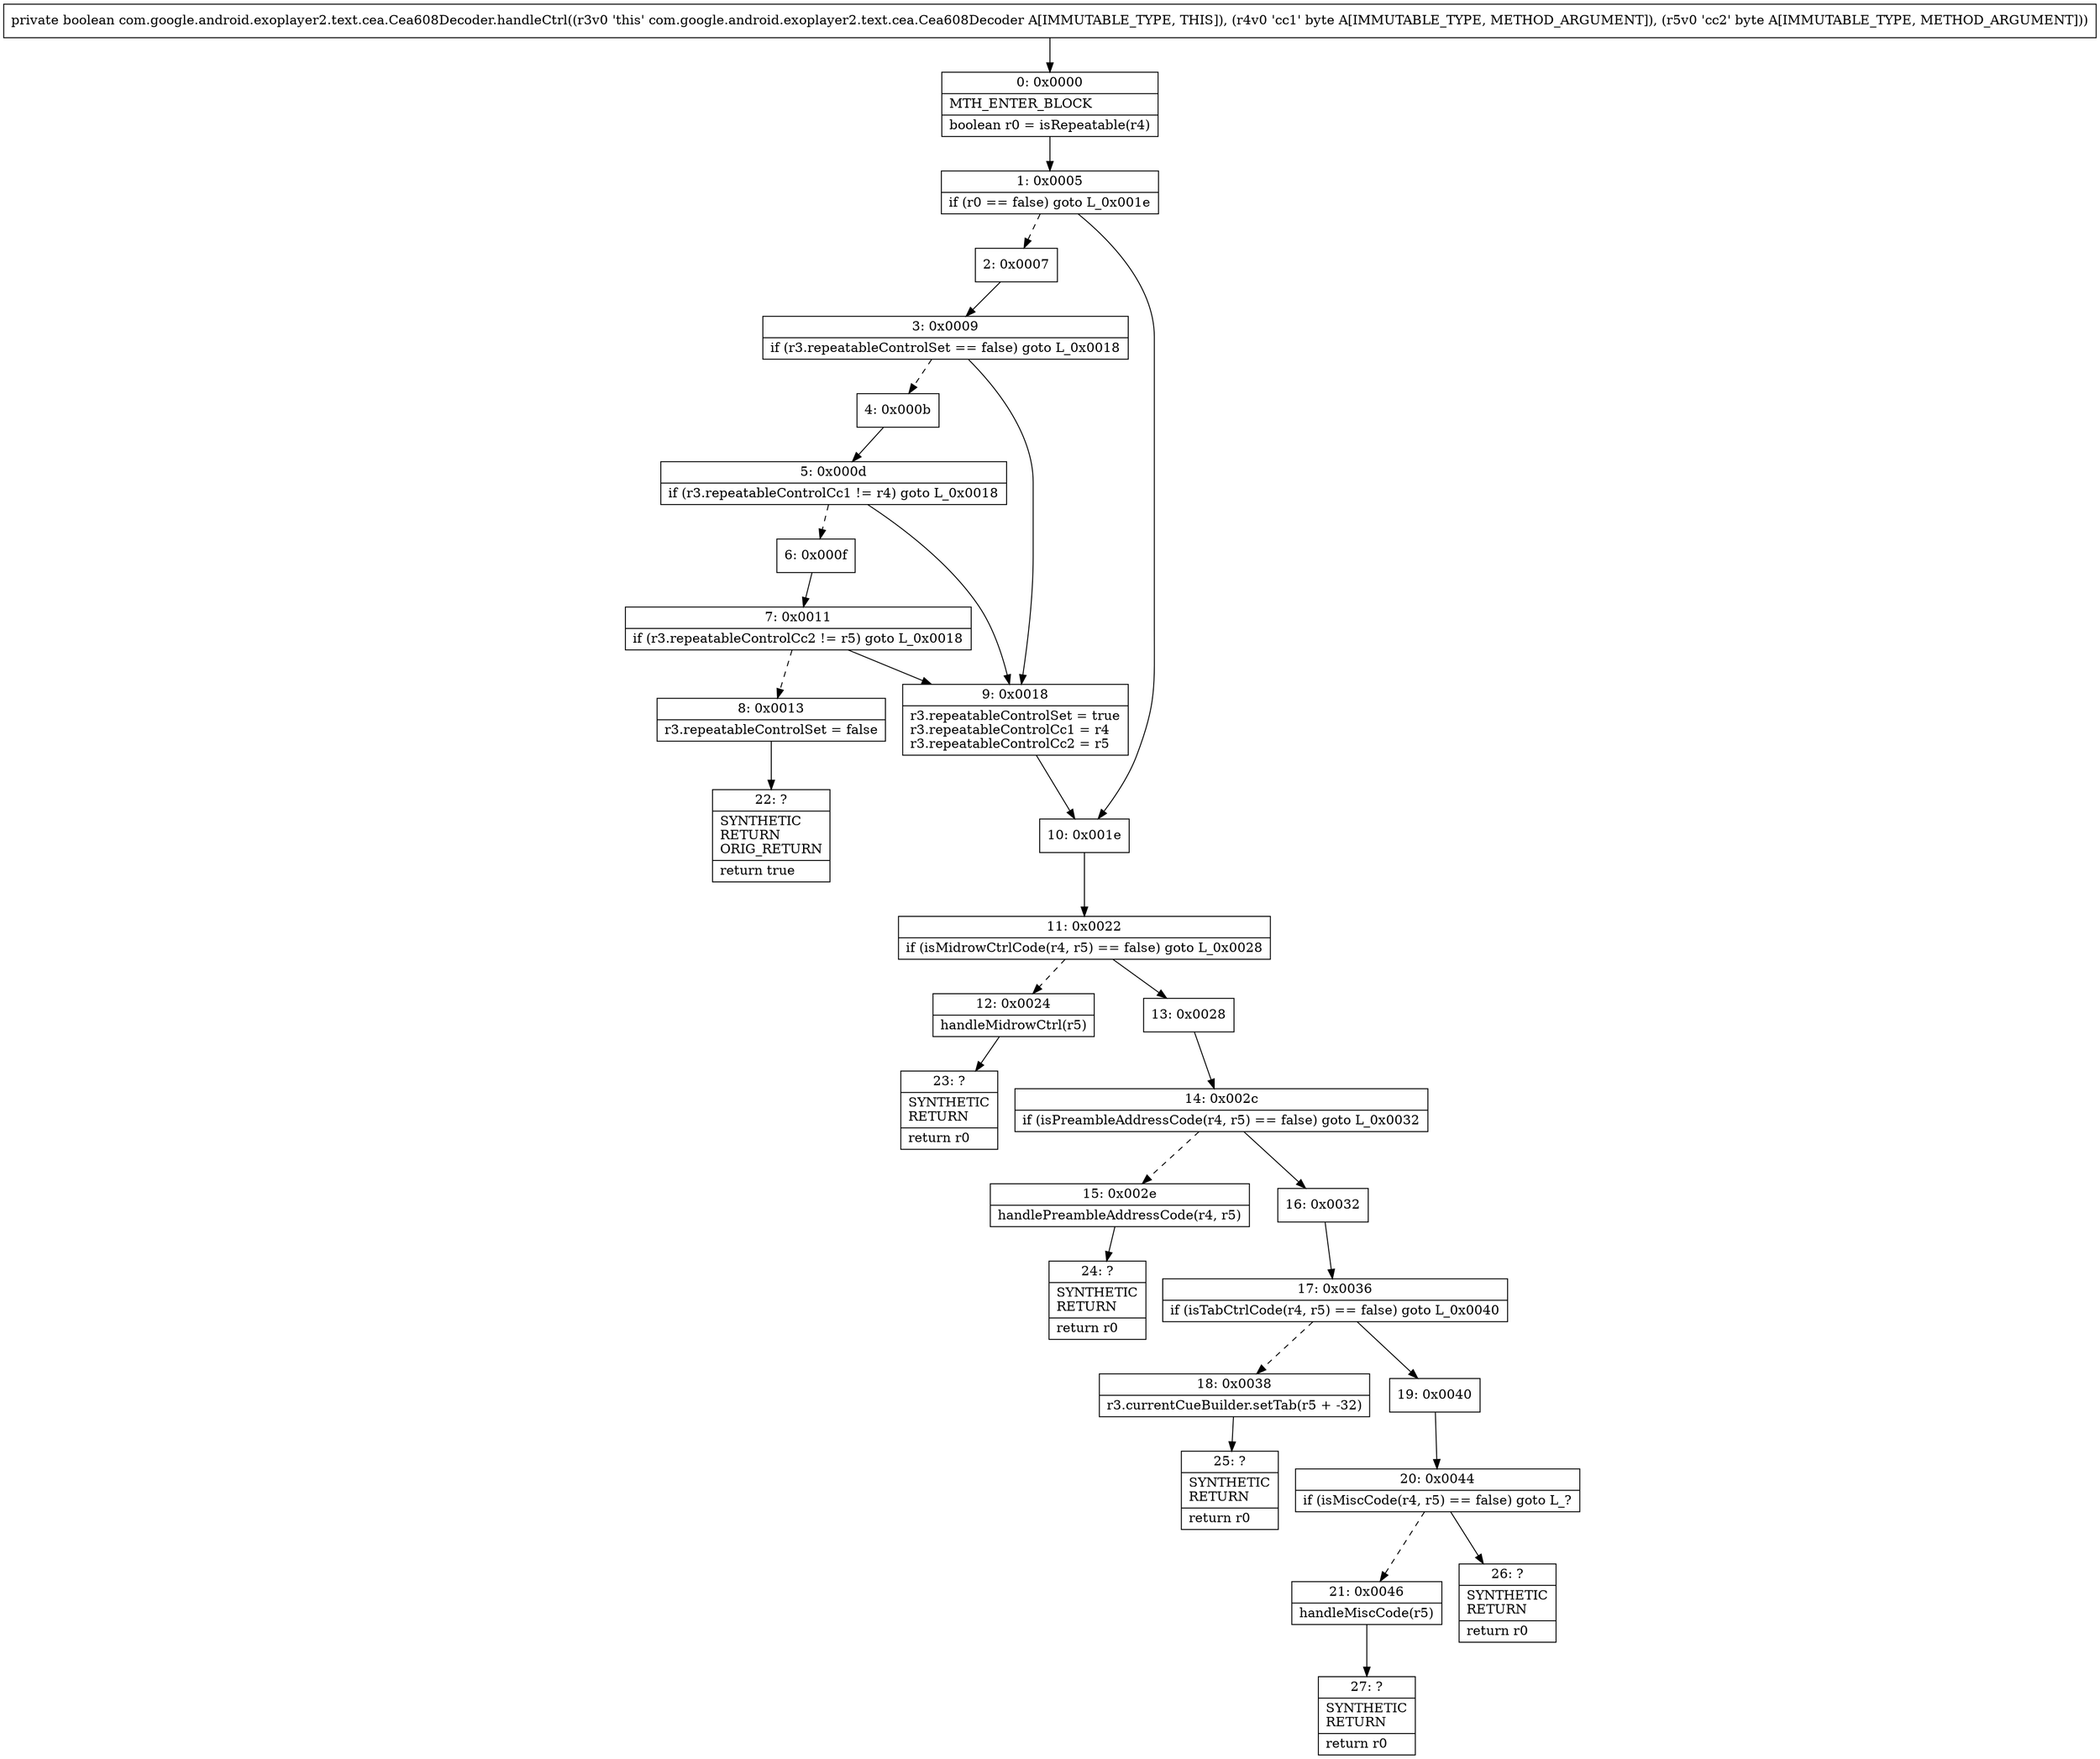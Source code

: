 digraph "CFG forcom.google.android.exoplayer2.text.cea.Cea608Decoder.handleCtrl(BB)Z" {
Node_0 [shape=record,label="{0\:\ 0x0000|MTH_ENTER_BLOCK\l|boolean r0 = isRepeatable(r4)\l}"];
Node_1 [shape=record,label="{1\:\ 0x0005|if (r0 == false) goto L_0x001e\l}"];
Node_2 [shape=record,label="{2\:\ 0x0007}"];
Node_3 [shape=record,label="{3\:\ 0x0009|if (r3.repeatableControlSet == false) goto L_0x0018\l}"];
Node_4 [shape=record,label="{4\:\ 0x000b}"];
Node_5 [shape=record,label="{5\:\ 0x000d|if (r3.repeatableControlCc1 != r4) goto L_0x0018\l}"];
Node_6 [shape=record,label="{6\:\ 0x000f}"];
Node_7 [shape=record,label="{7\:\ 0x0011|if (r3.repeatableControlCc2 != r5) goto L_0x0018\l}"];
Node_8 [shape=record,label="{8\:\ 0x0013|r3.repeatableControlSet = false\l}"];
Node_9 [shape=record,label="{9\:\ 0x0018|r3.repeatableControlSet = true\lr3.repeatableControlCc1 = r4\lr3.repeatableControlCc2 = r5\l}"];
Node_10 [shape=record,label="{10\:\ 0x001e}"];
Node_11 [shape=record,label="{11\:\ 0x0022|if (isMidrowCtrlCode(r4, r5) == false) goto L_0x0028\l}"];
Node_12 [shape=record,label="{12\:\ 0x0024|handleMidrowCtrl(r5)\l}"];
Node_13 [shape=record,label="{13\:\ 0x0028}"];
Node_14 [shape=record,label="{14\:\ 0x002c|if (isPreambleAddressCode(r4, r5) == false) goto L_0x0032\l}"];
Node_15 [shape=record,label="{15\:\ 0x002e|handlePreambleAddressCode(r4, r5)\l}"];
Node_16 [shape=record,label="{16\:\ 0x0032}"];
Node_17 [shape=record,label="{17\:\ 0x0036|if (isTabCtrlCode(r4, r5) == false) goto L_0x0040\l}"];
Node_18 [shape=record,label="{18\:\ 0x0038|r3.currentCueBuilder.setTab(r5 + \-32)\l}"];
Node_19 [shape=record,label="{19\:\ 0x0040}"];
Node_20 [shape=record,label="{20\:\ 0x0044|if (isMiscCode(r4, r5) == false) goto L_?\l}"];
Node_21 [shape=record,label="{21\:\ 0x0046|handleMiscCode(r5)\l}"];
Node_22 [shape=record,label="{22\:\ ?|SYNTHETIC\lRETURN\lORIG_RETURN\l|return true\l}"];
Node_23 [shape=record,label="{23\:\ ?|SYNTHETIC\lRETURN\l|return r0\l}"];
Node_24 [shape=record,label="{24\:\ ?|SYNTHETIC\lRETURN\l|return r0\l}"];
Node_25 [shape=record,label="{25\:\ ?|SYNTHETIC\lRETURN\l|return r0\l}"];
Node_26 [shape=record,label="{26\:\ ?|SYNTHETIC\lRETURN\l|return r0\l}"];
Node_27 [shape=record,label="{27\:\ ?|SYNTHETIC\lRETURN\l|return r0\l}"];
MethodNode[shape=record,label="{private boolean com.google.android.exoplayer2.text.cea.Cea608Decoder.handleCtrl((r3v0 'this' com.google.android.exoplayer2.text.cea.Cea608Decoder A[IMMUTABLE_TYPE, THIS]), (r4v0 'cc1' byte A[IMMUTABLE_TYPE, METHOD_ARGUMENT]), (r5v0 'cc2' byte A[IMMUTABLE_TYPE, METHOD_ARGUMENT])) }"];
MethodNode -> Node_0;
Node_0 -> Node_1;
Node_1 -> Node_2[style=dashed];
Node_1 -> Node_10;
Node_2 -> Node_3;
Node_3 -> Node_4[style=dashed];
Node_3 -> Node_9;
Node_4 -> Node_5;
Node_5 -> Node_6[style=dashed];
Node_5 -> Node_9;
Node_6 -> Node_7;
Node_7 -> Node_8[style=dashed];
Node_7 -> Node_9;
Node_8 -> Node_22;
Node_9 -> Node_10;
Node_10 -> Node_11;
Node_11 -> Node_12[style=dashed];
Node_11 -> Node_13;
Node_12 -> Node_23;
Node_13 -> Node_14;
Node_14 -> Node_15[style=dashed];
Node_14 -> Node_16;
Node_15 -> Node_24;
Node_16 -> Node_17;
Node_17 -> Node_18[style=dashed];
Node_17 -> Node_19;
Node_18 -> Node_25;
Node_19 -> Node_20;
Node_20 -> Node_21[style=dashed];
Node_20 -> Node_26;
Node_21 -> Node_27;
}

